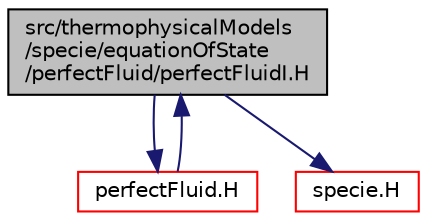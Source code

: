 digraph "src/thermophysicalModels/specie/equationOfState/perfectFluid/perfectFluidI.H"
{
  bgcolor="transparent";
  edge [fontname="Helvetica",fontsize="10",labelfontname="Helvetica",labelfontsize="10"];
  node [fontname="Helvetica",fontsize="10",shape=record];
  Node0 [label="src/thermophysicalModels\l/specie/equationOfState\l/perfectFluid/perfectFluidI.H",height=0.2,width=0.4,color="black", fillcolor="grey75", style="filled", fontcolor="black"];
  Node0 -> Node1 [color="midnightblue",fontsize="10",style="solid",fontname="Helvetica"];
  Node1 [label="perfectFluid.H",height=0.2,width=0.4,color="red",URL="$a16904.html"];
  Node1 -> Node0 [color="midnightblue",fontsize="10",style="solid",fontname="Helvetica"];
  Node0 -> Node50 [color="midnightblue",fontsize="10",style="solid",fontname="Helvetica"];
  Node50 [label="specie.H",height=0.2,width=0.4,color="red",URL="$a17057.html"];
}
